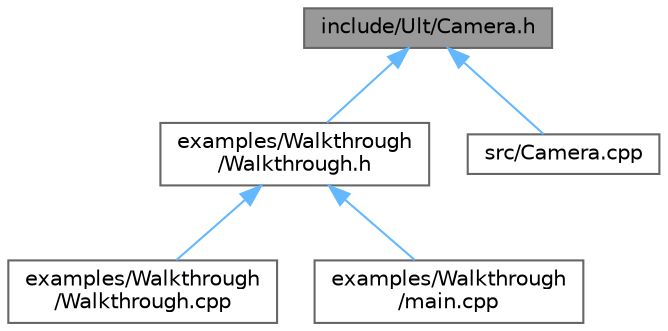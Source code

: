 digraph "include/Ult/Camera.h"
{
 // LATEX_PDF_SIZE
  bgcolor="transparent";
  edge [fontname=Helvetica,fontsize=10,labelfontname=Helvetica,labelfontsize=10];
  node [fontname=Helvetica,fontsize=10,shape=box,height=0.2,width=0.4];
  Node1 [id="Node000001",label="include/Ult/Camera.h",height=0.2,width=0.4,color="gray40", fillcolor="grey60", style="filled", fontcolor="black",tooltip=" "];
  Node1 -> Node2 [id="edge1_Node000001_Node000002",dir="back",color="steelblue1",style="solid",tooltip=" "];
  Node2 [id="Node000002",label="examples/Walkthrough\l/Walkthrough.h",height=0.2,width=0.4,color="grey40", fillcolor="white", style="filled",URL="$_walkthrough_8h.html",tooltip=" "];
  Node2 -> Node3 [id="edge2_Node000002_Node000003",dir="back",color="steelblue1",style="solid",tooltip=" "];
  Node3 [id="Node000003",label="examples/Walkthrough\l/Walkthrough.cpp",height=0.2,width=0.4,color="grey40", fillcolor="white", style="filled",URL="$_walkthrough_8cpp.html",tooltip=" "];
  Node2 -> Node4 [id="edge3_Node000002_Node000004",dir="back",color="steelblue1",style="solid",tooltip=" "];
  Node4 [id="Node000004",label="examples/Walkthrough\l/main.cpp",height=0.2,width=0.4,color="grey40", fillcolor="white", style="filled",URL="$_walkthrough_2main_8cpp.html",tooltip=" "];
  Node1 -> Node5 [id="edge4_Node000001_Node000005",dir="back",color="steelblue1",style="solid",tooltip=" "];
  Node5 [id="Node000005",label="src/Camera.cpp",height=0.2,width=0.4,color="grey40", fillcolor="white", style="filled",URL="$_camera_8cpp.html",tooltip=" "];
}
